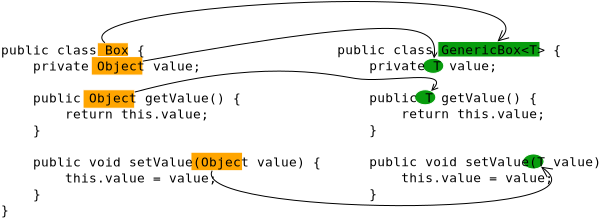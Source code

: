 <?xml version="1.0" encoding="UTF-8"?>
<dia:diagram xmlns:dia="http://www.lysator.liu.se/~alla/dia/">
  <dia:layer name="新建图层 1" visible="true" active="true">
    <dia:object type="Standard - Box" version="0" id="O0">
      <dia:attribute name="obj_pos">
        <dia:point val="43.547,18.675"/>
      </dia:attribute>
      <dia:attribute name="obj_bb">
        <dia:rectangle val="43.547,18.675;46.13,19.6"/>
      </dia:attribute>
      <dia:attribute name="elem_corner">
        <dia:point val="43.547,18.675"/>
      </dia:attribute>
      <dia:attribute name="elem_width">
        <dia:real val="2.583"/>
      </dia:attribute>
      <dia:attribute name="elem_height">
        <dia:real val="0.925"/>
      </dia:attribute>
      <dia:attribute name="border_width">
        <dia:real val="1.175e-38"/>
      </dia:attribute>
      <dia:attribute name="border_color">
        <dia:color val="#ffffff"/>
      </dia:attribute>
      <dia:attribute name="inner_color">
        <dia:color val="#ffa500"/>
      </dia:attribute>
      <dia:attribute name="show_background">
        <dia:boolean val="true"/>
      </dia:attribute>
    </dia:object>
    <dia:object type="Standard - Box" version="0" id="O1">
      <dia:attribute name="obj_pos">
        <dia:point val="43.138,20.333"/>
      </dia:attribute>
      <dia:attribute name="obj_bb">
        <dia:rectangle val="43.138,20.333;45.721,21.258"/>
      </dia:attribute>
      <dia:attribute name="elem_corner">
        <dia:point val="43.138,20.333"/>
      </dia:attribute>
      <dia:attribute name="elem_width">
        <dia:real val="2.583"/>
      </dia:attribute>
      <dia:attribute name="elem_height">
        <dia:real val="0.925"/>
      </dia:attribute>
      <dia:attribute name="border_width">
        <dia:real val="1.175e-38"/>
      </dia:attribute>
      <dia:attribute name="border_color">
        <dia:color val="#ffffff"/>
      </dia:attribute>
      <dia:attribute name="inner_color">
        <dia:color val="#ffa500"/>
      </dia:attribute>
      <dia:attribute name="show_background">
        <dia:boolean val="true"/>
      </dia:attribute>
    </dia:object>
    <dia:object type="Standard - Box" version="0" id="O2">
      <dia:attribute name="obj_pos">
        <dia:point val="48.532,23.456"/>
      </dia:attribute>
      <dia:attribute name="obj_bb">
        <dia:rectangle val="48.532,23.456;51.115,24.381"/>
      </dia:attribute>
      <dia:attribute name="elem_corner">
        <dia:point val="48.532,23.456"/>
      </dia:attribute>
      <dia:attribute name="elem_width">
        <dia:real val="2.583"/>
      </dia:attribute>
      <dia:attribute name="elem_height">
        <dia:real val="0.925"/>
      </dia:attribute>
      <dia:attribute name="border_width">
        <dia:real val="1.175e-38"/>
      </dia:attribute>
      <dia:attribute name="border_color">
        <dia:color val="#ffffff"/>
      </dia:attribute>
      <dia:attribute name="inner_color">
        <dia:color val="#ffa500"/>
      </dia:attribute>
      <dia:attribute name="show_background">
        <dia:boolean val="true"/>
      </dia:attribute>
    </dia:object>
    <dia:object type="Standard - Ellipse" version="0" id="O3">
      <dia:attribute name="obj_pos">
        <dia:point val="60.116,18.762"/>
      </dia:attribute>
      <dia:attribute name="obj_bb">
        <dia:rectangle val="60.116,18.762;61.176,19.514"/>
      </dia:attribute>
      <dia:attribute name="elem_corner">
        <dia:point val="60.116,18.762"/>
      </dia:attribute>
      <dia:attribute name="elem_width">
        <dia:real val="1.06"/>
      </dia:attribute>
      <dia:attribute name="elem_height">
        <dia:real val="0.752"/>
      </dia:attribute>
      <dia:attribute name="border_width">
        <dia:real val="1.175e-38"/>
      </dia:attribute>
      <dia:attribute name="border_color">
        <dia:color val="#ffffff"/>
      </dia:attribute>
      <dia:attribute name="inner_color">
        <dia:color val="#089d0e"/>
      </dia:attribute>
    </dia:object>
    <dia:object type="Standard - Ellipse" version="0" id="O4">
      <dia:attribute name="obj_pos">
        <dia:point val="59.717,20.333"/>
      </dia:attribute>
      <dia:attribute name="obj_bb">
        <dia:rectangle val="59.717,20.333;60.777,21.085"/>
      </dia:attribute>
      <dia:attribute name="elem_corner">
        <dia:point val="59.717,20.333"/>
      </dia:attribute>
      <dia:attribute name="elem_width">
        <dia:real val="1.06"/>
      </dia:attribute>
      <dia:attribute name="elem_height">
        <dia:real val="0.752"/>
      </dia:attribute>
      <dia:attribute name="border_width">
        <dia:real val="1.175e-38"/>
      </dia:attribute>
      <dia:attribute name="border_color">
        <dia:color val="#ffffff"/>
      </dia:attribute>
      <dia:attribute name="inner_color">
        <dia:color val="#089d0e"/>
      </dia:attribute>
    </dia:object>
    <dia:object type="Standard - Ellipse" version="0" id="O5">
      <dia:attribute name="obj_pos">
        <dia:point val="65.128,23.543"/>
      </dia:attribute>
      <dia:attribute name="obj_bb">
        <dia:rectangle val="65.128,23.543;66.188,24.294"/>
      </dia:attribute>
      <dia:attribute name="elem_corner">
        <dia:point val="65.128,23.543"/>
      </dia:attribute>
      <dia:attribute name="elem_width">
        <dia:real val="1.06"/>
      </dia:attribute>
      <dia:attribute name="elem_height">
        <dia:real val="0.752"/>
      </dia:attribute>
      <dia:attribute name="border_width">
        <dia:real val="1.175e-38"/>
      </dia:attribute>
      <dia:attribute name="border_color">
        <dia:color val="#ffffff"/>
      </dia:attribute>
      <dia:attribute name="inner_color">
        <dia:color val="#089d0e"/>
      </dia:attribute>
    </dia:object>
    <dia:object type="Standard - BezierLine" version="0" id="O6">
      <dia:attribute name="obj_pos">
        <dia:point val="44.838,19.138"/>
      </dia:attribute>
      <dia:attribute name="obj_bb">
        <dia:rectangle val="46.1,17.252;60.727,18.931"/>
      </dia:attribute>
      <dia:attribute name="bez_points">
        <dia:point val="44.838,19.138"/>
        <dia:point val="58.753,16.595"/>
        <dia:point val="60.813,17.562"/>
        <dia:point val="60.646,19.138"/>
      </dia:attribute>
      <dia:attribute name="corner_types">
        <dia:enum val="0"/>
        <dia:enum val="0"/>
      </dia:attribute>
      <dia:attribute name="line_width">
        <dia:real val="0.05"/>
      </dia:attribute>
      <dia:attribute name="end_arrow">
        <dia:enum val="1"/>
      </dia:attribute>
      <dia:attribute name="end_arrow_length">
        <dia:real val="0.3"/>
      </dia:attribute>
      <dia:attribute name="end_arrow_width">
        <dia:real val="0.3"/>
      </dia:attribute>
      <dia:connections>
        <dia:connection handle="0" to="O0" connection="8"/>
        <dia:connection handle="3" to="O3" connection="8"/>
      </dia:connections>
    </dia:object>
    <dia:object type="Standard - BezierLine" version="0" id="O7">
      <dia:attribute name="obj_pos">
        <dia:point val="44.43,20.796"/>
      </dia:attribute>
      <dia:attribute name="obj_bb">
        <dia:rectangle val="45.69,19.376;60.788,20.479"/>
      </dia:attribute>
      <dia:attribute name="bez_points">
        <dia:point val="44.43,20.796"/>
        <dia:point val="50.512,19.16"/>
        <dia:point val="55.242,19.517"/>
        <dia:point val="56.755,19.769"/>
        <dia:point val="58.269,20.022"/>
        <dia:point val="61.359,19.538"/>
        <dia:point val="60.247,20.709"/>
      </dia:attribute>
      <dia:attribute name="corner_types">
        <dia:enum val="0"/>
        <dia:enum val="0"/>
        <dia:enum val="0"/>
      </dia:attribute>
      <dia:attribute name="line_width">
        <dia:real val="0.05"/>
      </dia:attribute>
      <dia:attribute name="end_arrow">
        <dia:enum val="1"/>
      </dia:attribute>
      <dia:attribute name="end_arrow_length">
        <dia:real val="0.3"/>
      </dia:attribute>
      <dia:attribute name="end_arrow_width">
        <dia:real val="0.3"/>
      </dia:attribute>
      <dia:connections>
        <dia:connection handle="0" to="O1" connection="8"/>
        <dia:connection handle="6" to="O4" connection="8"/>
      </dia:connections>
    </dia:object>
    <dia:object type="Standard - Box" version="0" id="O8">
      <dia:attribute name="obj_pos">
        <dia:point val="60.876,17.919"/>
      </dia:attribute>
      <dia:attribute name="obj_bb">
        <dia:rectangle val="60.876,17.919;65.984,18.697"/>
      </dia:attribute>
      <dia:attribute name="elem_corner">
        <dia:point val="60.876,17.919"/>
      </dia:attribute>
      <dia:attribute name="elem_width">
        <dia:real val="5.108"/>
      </dia:attribute>
      <dia:attribute name="elem_height">
        <dia:real val="0.778"/>
      </dia:attribute>
      <dia:attribute name="border_width">
        <dia:real val="1.175e-38"/>
      </dia:attribute>
      <dia:attribute name="border_color">
        <dia:color val="#ffffff"/>
      </dia:attribute>
      <dia:attribute name="inner_color">
        <dia:color val="#089d0e"/>
      </dia:attribute>
      <dia:attribute name="show_background">
        <dia:boolean val="true"/>
      </dia:attribute>
    </dia:object>
    <dia:object type="Standard - Box" version="0" id="O9">
      <dia:attribute name="obj_pos">
        <dia:point val="43.848,17.982"/>
      </dia:attribute>
      <dia:attribute name="obj_bb">
        <dia:rectangle val="43.848,17.982;45.403,18.676"/>
      </dia:attribute>
      <dia:attribute name="elem_corner">
        <dia:point val="43.848,17.982"/>
      </dia:attribute>
      <dia:attribute name="elem_width">
        <dia:real val="1.556"/>
      </dia:attribute>
      <dia:attribute name="elem_height">
        <dia:real val="0.694"/>
      </dia:attribute>
      <dia:attribute name="border_width">
        <dia:real val="1.175e-38"/>
      </dia:attribute>
      <dia:attribute name="border_color">
        <dia:color val="#ffffff"/>
      </dia:attribute>
      <dia:attribute name="inner_color">
        <dia:color val="#ffa500"/>
      </dia:attribute>
      <dia:attribute name="show_background">
        <dia:boolean val="true"/>
      </dia:attribute>
    </dia:object>
    <dia:object type="Standard - BezierLine" version="0" id="O10">
      <dia:attribute name="obj_pos">
        <dia:point val="44.626,18.329"/>
      </dia:attribute>
      <dia:attribute name="obj_bb">
        <dia:rectangle val="44.051,15.909;64.239,18.023"/>
      </dia:attribute>
      <dia:attribute name="bez_points">
        <dia:point val="44.626,18.329"/>
        <dia:point val="42.271,16.301"/>
        <dia:point val="67.056,15.039"/>
        <dia:point val="63.43,18.308"/>
      </dia:attribute>
      <dia:attribute name="corner_types">
        <dia:enum val="0"/>
        <dia:enum val="0"/>
      </dia:attribute>
      <dia:attribute name="line_width">
        <dia:real val="0.05"/>
      </dia:attribute>
      <dia:attribute name="end_arrow">
        <dia:enum val="1"/>
      </dia:attribute>
      <dia:attribute name="end_arrow_length">
        <dia:real val="0.5"/>
      </dia:attribute>
      <dia:attribute name="end_arrow_width">
        <dia:real val="0.5"/>
      </dia:attribute>
      <dia:connections>
        <dia:connection handle="0" to="O9" connection="8"/>
        <dia:connection handle="3" to="O8" connection="8"/>
      </dia:connections>
    </dia:object>
    <dia:object type="Standard - BezierLine" version="0" id="O11">
      <dia:attribute name="obj_pos">
        <dia:point val="49.824,23.919"/>
      </dia:attribute>
      <dia:attribute name="obj_bb">
        <dia:rectangle val="49.523,24.148;66.522,26.146"/>
      </dia:attribute>
      <dia:attribute name="bez_points">
        <dia:point val="49.824,23.919"/>
        <dia:point val="48.704,26.139"/>
        <dia:point val="69.495,26.602"/>
        <dia:point val="65.658,23.919"/>
      </dia:attribute>
      <dia:attribute name="corner_types">
        <dia:enum val="0"/>
        <dia:enum val="0"/>
      </dia:attribute>
      <dia:attribute name="line_width">
        <dia:real val="0.05"/>
      </dia:attribute>
      <dia:attribute name="end_arrow">
        <dia:enum val="1"/>
      </dia:attribute>
      <dia:attribute name="end_arrow_length">
        <dia:real val="0.5"/>
      </dia:attribute>
      <dia:attribute name="end_arrow_width">
        <dia:real val="0.5"/>
      </dia:attribute>
      <dia:connections>
        <dia:connection handle="0" to="O2" connection="8"/>
        <dia:connection handle="3" to="O5" connection="8"/>
      </dia:connections>
    </dia:object>
  </dia:layer>
  <dia:layer name="背景" visible="true">
    <dia:object type="Standard - Text" version="1" id="O12">
      <dia:attribute name="obj_pos">
        <dia:point val="39.035,18.573"/>
      </dia:attribute>
      <dia:attribute name="obj_bb">
        <dia:rectangle val="39.035,17.977;54.435,26.723"/>
      </dia:attribute>
      <dia:attribute name="text">
        <dia:composite type="text">
          <dia:attribute name="string">
            <dia:string>#public class Box {
    private Object value;

    public Object getValue() {
        return this.value;
    }

    public void setValue(Object value) {
        this.value = value;
    }
}#</dia:string>
          </dia:attribute>
          <dia:attribute name="font">
            <dia:font family="monospace" style="0" name="Courier"/>
          </dia:attribute>
          <dia:attribute name="height">
            <dia:real val="0.8"/>
          </dia:attribute>
          <dia:attribute name="pos">
            <dia:point val="39.035,18.573"/>
          </dia:attribute>
          <dia:attribute name="color">
            <dia:color val="#000000"/>
          </dia:attribute>
          <dia:attribute name="alignment">
            <dia:enum val="0"/>
          </dia:attribute>
        </dia:composite>
      </dia:attribute>
      <dia:attribute name="valign">
        <dia:enum val="3"/>
      </dia:attribute>
    </dia:object>
    <dia:object type="Standard - Text" version="1" id="O13">
      <dia:attribute name="obj_pos">
        <dia:point val="55.846,18.559"/>
      </dia:attribute>
      <dia:attribute name="obj_bb">
        <dia:rectangle val="55.846,17.964;69.321,25.909"/>
      </dia:attribute>
      <dia:attribute name="text">
        <dia:composite type="text">
          <dia:attribute name="string">
            <dia:string>#public class GenericBox&lt;T&gt; {
    private T value;

    public T getValue() {
        return this.value;
    }
    
    public void setValue(T value) {
        this.value = value;
    }#</dia:string>
          </dia:attribute>
          <dia:attribute name="font">
            <dia:font family="monospace" style="0" name="Courier"/>
          </dia:attribute>
          <dia:attribute name="height">
            <dia:real val="0.8"/>
          </dia:attribute>
          <dia:attribute name="pos">
            <dia:point val="55.846,18.559"/>
          </dia:attribute>
          <dia:attribute name="color">
            <dia:color val="#000000"/>
          </dia:attribute>
          <dia:attribute name="alignment">
            <dia:enum val="0"/>
          </dia:attribute>
        </dia:composite>
      </dia:attribute>
      <dia:attribute name="valign">
        <dia:enum val="3"/>
      </dia:attribute>
    </dia:object>
  </dia:layer>
</dia:diagram>

